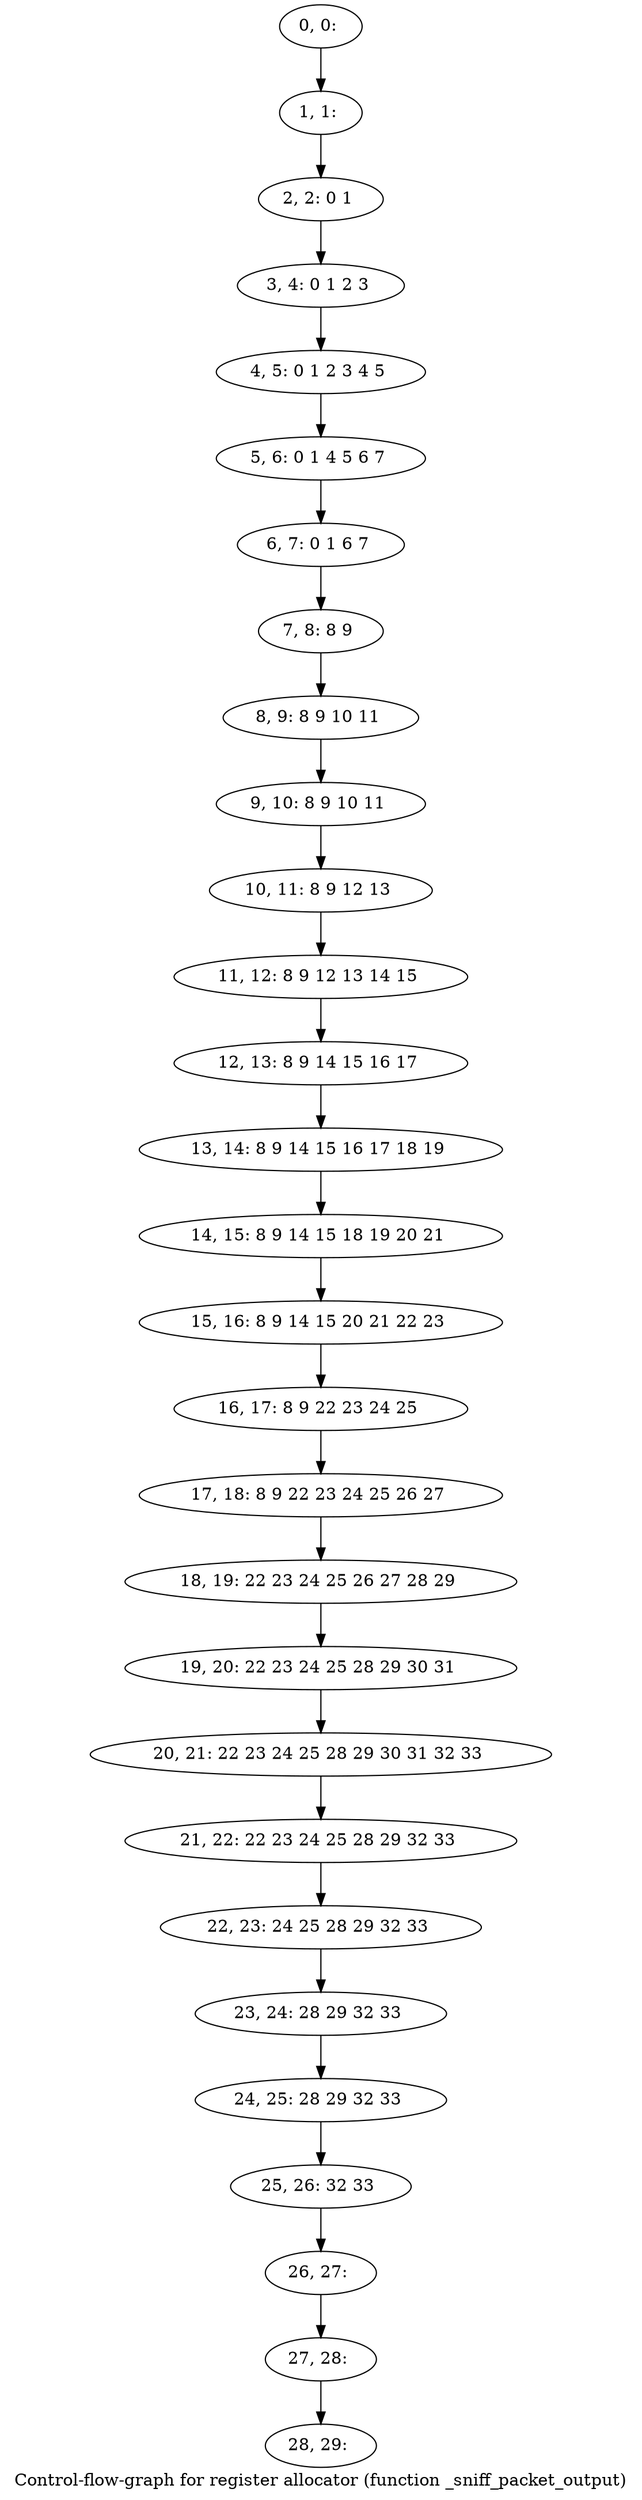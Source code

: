 digraph G {
graph [label="Control-flow-graph for register allocator (function _sniff_packet_output)"]
0[label="0, 0: "];
1[label="1, 1: "];
2[label="2, 2: 0 1 "];
3[label="3, 4: 0 1 2 3 "];
4[label="4, 5: 0 1 2 3 4 5 "];
5[label="5, 6: 0 1 4 5 6 7 "];
6[label="6, 7: 0 1 6 7 "];
7[label="7, 8: 8 9 "];
8[label="8, 9: 8 9 10 11 "];
9[label="9, 10: 8 9 10 11 "];
10[label="10, 11: 8 9 12 13 "];
11[label="11, 12: 8 9 12 13 14 15 "];
12[label="12, 13: 8 9 14 15 16 17 "];
13[label="13, 14: 8 9 14 15 16 17 18 19 "];
14[label="14, 15: 8 9 14 15 18 19 20 21 "];
15[label="15, 16: 8 9 14 15 20 21 22 23 "];
16[label="16, 17: 8 9 22 23 24 25 "];
17[label="17, 18: 8 9 22 23 24 25 26 27 "];
18[label="18, 19: 22 23 24 25 26 27 28 29 "];
19[label="19, 20: 22 23 24 25 28 29 30 31 "];
20[label="20, 21: 22 23 24 25 28 29 30 31 32 33 "];
21[label="21, 22: 22 23 24 25 28 29 32 33 "];
22[label="22, 23: 24 25 28 29 32 33 "];
23[label="23, 24: 28 29 32 33 "];
24[label="24, 25: 28 29 32 33 "];
25[label="25, 26: 32 33 "];
26[label="26, 27: "];
27[label="27, 28: "];
28[label="28, 29: "];
0->1 ;
1->2 ;
2->3 ;
3->4 ;
4->5 ;
5->6 ;
6->7 ;
7->8 ;
8->9 ;
9->10 ;
10->11 ;
11->12 ;
12->13 ;
13->14 ;
14->15 ;
15->16 ;
16->17 ;
17->18 ;
18->19 ;
19->20 ;
20->21 ;
21->22 ;
22->23 ;
23->24 ;
24->25 ;
25->26 ;
26->27 ;
27->28 ;
}
